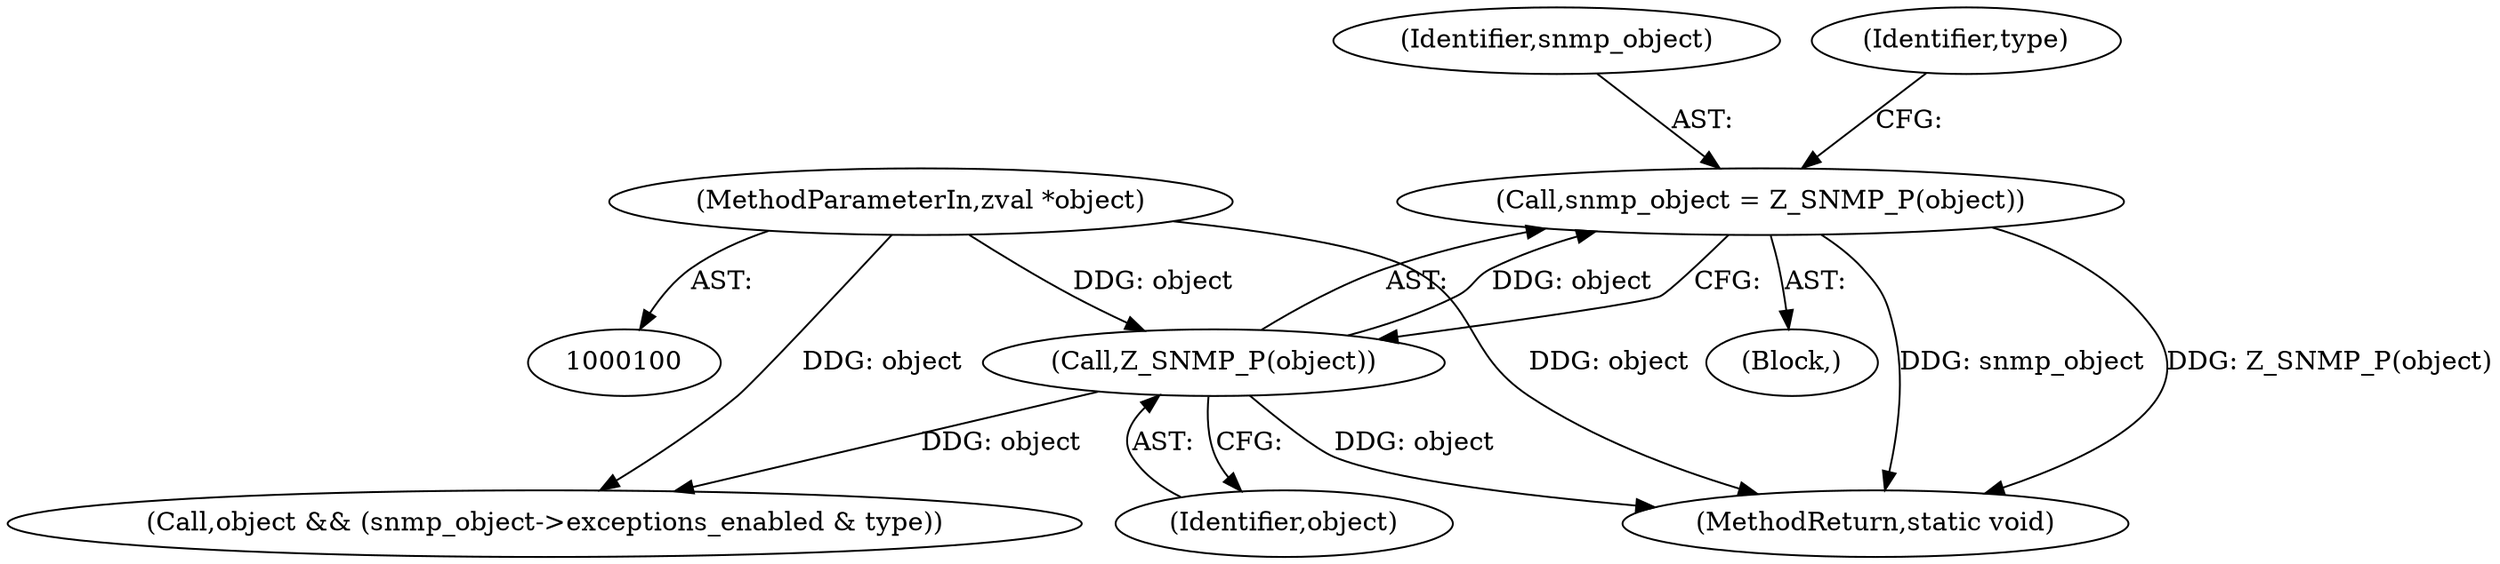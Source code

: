 digraph "0_php_6e25966544fb1d2f3d7596e060ce9c9269bbdcf8@pointer" {
"1000114" [label="(Call,snmp_object = Z_SNMP_P(object))"];
"1000116" [label="(Call,Z_SNMP_P(object))"];
"1000101" [label="(MethodParameterIn,zval *object)"];
"1000114" [label="(Call,snmp_object = Z_SNMP_P(object))"];
"1000190" [label="(MethodReturn,static void)"];
"1000113" [label="(Block,)"];
"1000115" [label="(Identifier,snmp_object)"];
"1000116" [label="(Call,Z_SNMP_P(object))"];
"1000120" [label="(Identifier,type)"];
"1000117" [label="(Identifier,object)"];
"1000101" [label="(MethodParameterIn,zval *object)"];
"1000163" [label="(Call,object && (snmp_object->exceptions_enabled & type))"];
"1000114" -> "1000113"  [label="AST: "];
"1000114" -> "1000116"  [label="CFG: "];
"1000115" -> "1000114"  [label="AST: "];
"1000116" -> "1000114"  [label="AST: "];
"1000120" -> "1000114"  [label="CFG: "];
"1000114" -> "1000190"  [label="DDG: snmp_object"];
"1000114" -> "1000190"  [label="DDG: Z_SNMP_P(object)"];
"1000116" -> "1000114"  [label="DDG: object"];
"1000116" -> "1000117"  [label="CFG: "];
"1000117" -> "1000116"  [label="AST: "];
"1000116" -> "1000190"  [label="DDG: object"];
"1000101" -> "1000116"  [label="DDG: object"];
"1000116" -> "1000163"  [label="DDG: object"];
"1000101" -> "1000100"  [label="AST: "];
"1000101" -> "1000190"  [label="DDG: object"];
"1000101" -> "1000163"  [label="DDG: object"];
}
